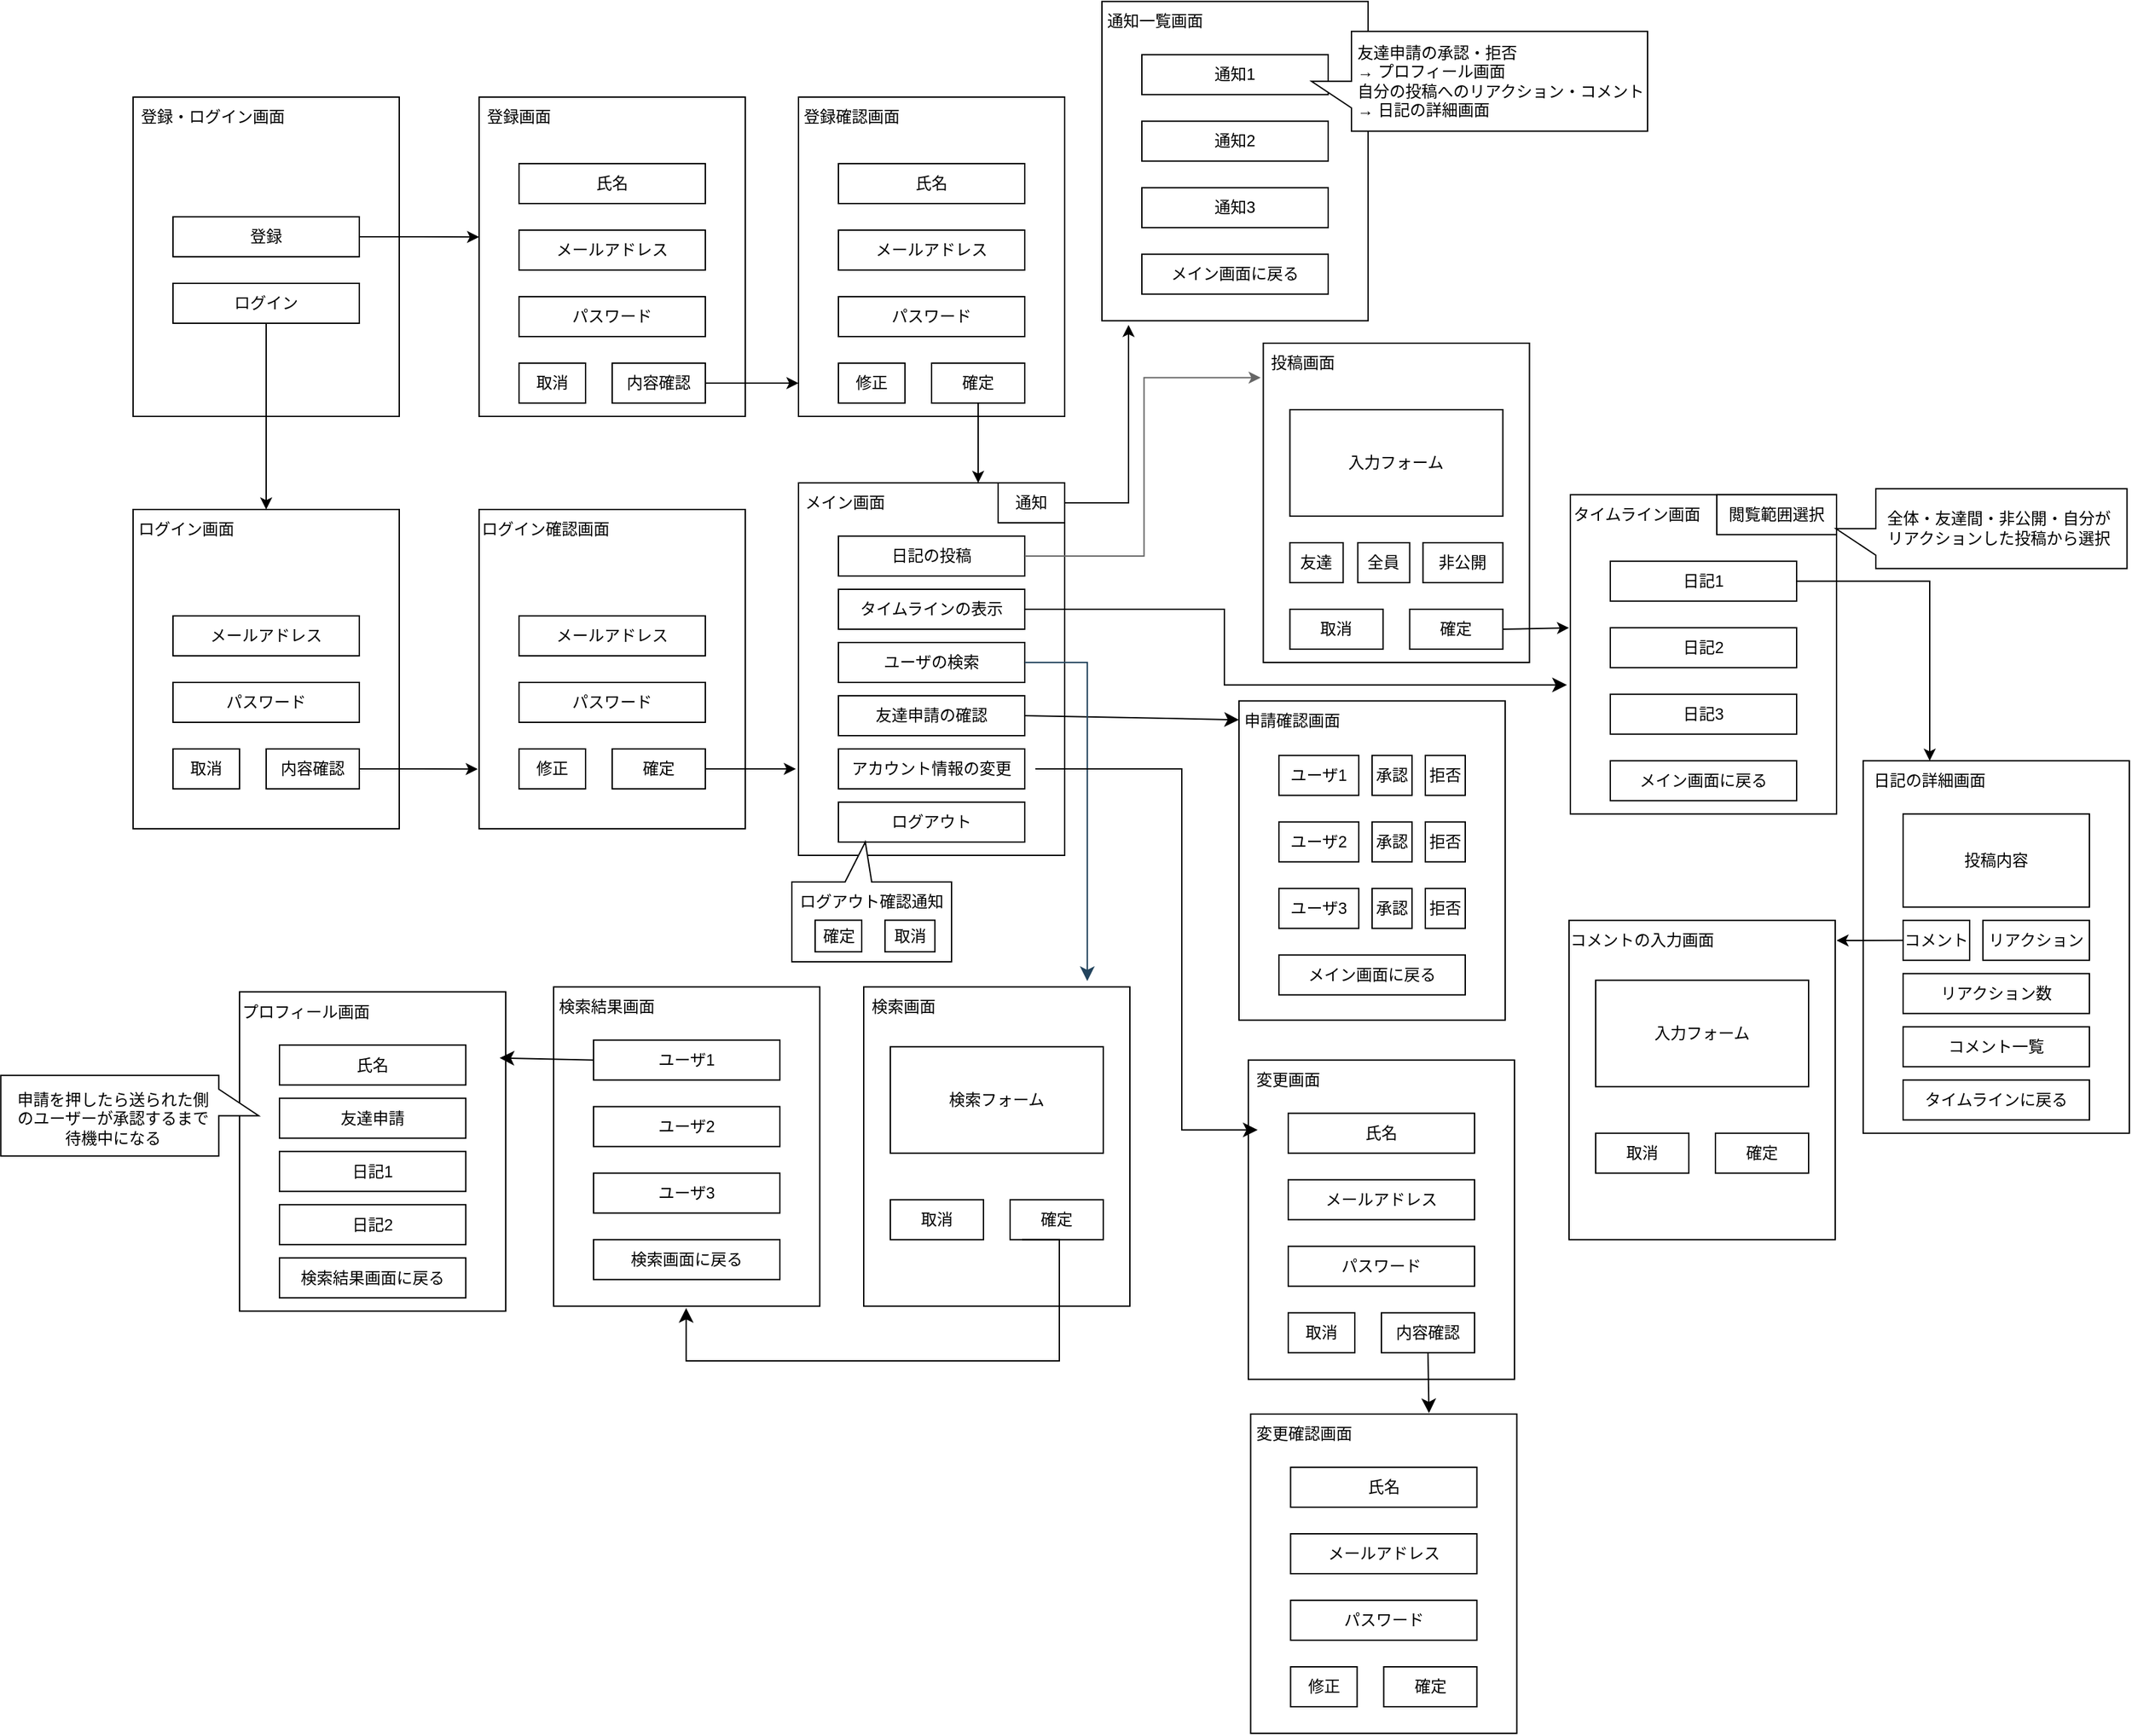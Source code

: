 <mxfile version="22.1.3" type="device">
  <diagram name="ページ1" id="-ckASL4VbAk0gU1DpJue">
    <mxGraphModel dx="3200" dy="2582" grid="1" gridSize="10" guides="1" tooltips="1" connect="1" arrows="1" fold="1" page="1" pageScale="1" pageWidth="827" pageHeight="1169" math="0" shadow="0">
      <root>
        <mxCell id="0" />
        <mxCell id="1" parent="0" />
        <mxCell id="oiNHHOAFBRdyJoh8RMuO-6" value="" style="group" parent="1" vertex="1" connectable="0">
          <mxGeometry x="50" y="60" width="200" height="240" as="geometry" />
        </mxCell>
        <mxCell id="oiNHHOAFBRdyJoh8RMuO-1" value="" style="group" parent="oiNHHOAFBRdyJoh8RMuO-6" vertex="1" connectable="0">
          <mxGeometry width="200" height="240" as="geometry" />
        </mxCell>
        <mxCell id="oiNHHOAFBRdyJoh8RMuO-2" value="" style="rounded=0;whiteSpace=wrap;html=1;" parent="oiNHHOAFBRdyJoh8RMuO-1" vertex="1">
          <mxGeometry width="200" height="240" as="geometry" />
        </mxCell>
        <mxCell id="oiNHHOAFBRdyJoh8RMuO-3" value="登録・ログイン画面" style="text;html=1;strokeColor=none;fillColor=none;align=center;verticalAlign=middle;whiteSpace=wrap;rounded=0;" parent="oiNHHOAFBRdyJoh8RMuO-1" vertex="1">
          <mxGeometry width="120" height="30" as="geometry" />
        </mxCell>
        <mxCell id="oiNHHOAFBRdyJoh8RMuO-4" value="登録" style="rounded=0;whiteSpace=wrap;html=1;" parent="oiNHHOAFBRdyJoh8RMuO-6" vertex="1">
          <mxGeometry x="30" y="90" width="140" height="30" as="geometry" />
        </mxCell>
        <mxCell id="oiNHHOAFBRdyJoh8RMuO-5" value="ログイン" style="rounded=0;whiteSpace=wrap;html=1;" parent="oiNHHOAFBRdyJoh8RMuO-6" vertex="1">
          <mxGeometry x="30" y="140" width="140" height="30" as="geometry" />
        </mxCell>
        <mxCell id="oiNHHOAFBRdyJoh8RMuO-7" value="" style="rounded=0;whiteSpace=wrap;html=1;" parent="1" vertex="1">
          <mxGeometry x="310" y="60" width="200" height="240" as="geometry" />
        </mxCell>
        <mxCell id="oiNHHOAFBRdyJoh8RMuO-8" value="登録画面" style="text;html=1;strokeColor=none;fillColor=none;align=center;verticalAlign=middle;whiteSpace=wrap;rounded=0;" parent="1" vertex="1">
          <mxGeometry x="310" y="60" width="60" height="30" as="geometry" />
        </mxCell>
        <mxCell id="oiNHHOAFBRdyJoh8RMuO-9" value="氏名" style="rounded=0;whiteSpace=wrap;html=1;" parent="1" vertex="1">
          <mxGeometry x="340" y="110" width="140" height="30" as="geometry" />
        </mxCell>
        <mxCell id="oiNHHOAFBRdyJoh8RMuO-10" value="パスワード" style="rounded=0;whiteSpace=wrap;html=1;" parent="1" vertex="1">
          <mxGeometry x="340" y="210" width="140" height="30" as="geometry" />
        </mxCell>
        <mxCell id="oiNHHOAFBRdyJoh8RMuO-11" value="メールアドレス" style="rounded=0;whiteSpace=wrap;html=1;" parent="1" vertex="1">
          <mxGeometry x="340" y="160" width="140" height="30" as="geometry" />
        </mxCell>
        <mxCell id="oiNHHOAFBRdyJoh8RMuO-12" value="取消" style="rounded=0;whiteSpace=wrap;html=1;" parent="1" vertex="1">
          <mxGeometry x="340" y="260" width="50" height="30" as="geometry" />
        </mxCell>
        <mxCell id="oiNHHOAFBRdyJoh8RMuO-13" value="内容確認" style="rounded=0;whiteSpace=wrap;html=1;" parent="1" vertex="1">
          <mxGeometry x="410" y="260" width="70" height="30" as="geometry" />
        </mxCell>
        <mxCell id="oiNHHOAFBRdyJoh8RMuO-14" style="edgeStyle=orthogonalEdgeStyle;rounded=0;orthogonalLoop=1;jettySize=auto;html=1;exitX=1;exitY=0.5;exitDx=0;exitDy=0;entryX=0;entryY=0.438;entryDx=0;entryDy=0;entryPerimeter=0;" parent="1" source="oiNHHOAFBRdyJoh8RMuO-4" target="oiNHHOAFBRdyJoh8RMuO-7" edge="1">
          <mxGeometry relative="1" as="geometry" />
        </mxCell>
        <mxCell id="oiNHHOAFBRdyJoh8RMuO-15" value="" style="rounded=0;whiteSpace=wrap;html=1;" parent="1" vertex="1">
          <mxGeometry x="550" y="60" width="200" height="240" as="geometry" />
        </mxCell>
        <mxCell id="oiNHHOAFBRdyJoh8RMuO-16" value="登録確認画面" style="text;html=1;strokeColor=none;fillColor=none;align=center;verticalAlign=middle;whiteSpace=wrap;rounded=0;" parent="1" vertex="1">
          <mxGeometry x="550" y="60" width="80" height="30" as="geometry" />
        </mxCell>
        <mxCell id="oiNHHOAFBRdyJoh8RMuO-17" value="氏名" style="rounded=0;whiteSpace=wrap;html=1;" parent="1" vertex="1">
          <mxGeometry x="580" y="110" width="140" height="30" as="geometry" />
        </mxCell>
        <mxCell id="oiNHHOAFBRdyJoh8RMuO-18" value="パスワード" style="rounded=0;whiteSpace=wrap;html=1;" parent="1" vertex="1">
          <mxGeometry x="580" y="210" width="140" height="30" as="geometry" />
        </mxCell>
        <mxCell id="oiNHHOAFBRdyJoh8RMuO-19" value="メールアドレス" style="rounded=0;whiteSpace=wrap;html=1;" parent="1" vertex="1">
          <mxGeometry x="580" y="160" width="140" height="30" as="geometry" />
        </mxCell>
        <mxCell id="oiNHHOAFBRdyJoh8RMuO-20" value="修正" style="rounded=0;whiteSpace=wrap;html=1;" parent="1" vertex="1">
          <mxGeometry x="580" y="260" width="50" height="30" as="geometry" />
        </mxCell>
        <mxCell id="oiNHHOAFBRdyJoh8RMuO-21" value="確定" style="rounded=0;whiteSpace=wrap;html=1;" parent="1" vertex="1">
          <mxGeometry x="650" y="260" width="70" height="30" as="geometry" />
        </mxCell>
        <mxCell id="oiNHHOAFBRdyJoh8RMuO-22" style="edgeStyle=orthogonalEdgeStyle;rounded=0;orthogonalLoop=1;jettySize=auto;html=1;exitX=1;exitY=0.5;exitDx=0;exitDy=0;entryX=0;entryY=0.896;entryDx=0;entryDy=0;entryPerimeter=0;" parent="1" source="oiNHHOAFBRdyJoh8RMuO-13" target="oiNHHOAFBRdyJoh8RMuO-15" edge="1">
          <mxGeometry relative="1" as="geometry" />
        </mxCell>
        <mxCell id="oiNHHOAFBRdyJoh8RMuO-23" value="" style="rounded=0;whiteSpace=wrap;html=1;" parent="1" vertex="1">
          <mxGeometry x="550" y="350" width="200" height="280" as="geometry" />
        </mxCell>
        <mxCell id="oiNHHOAFBRdyJoh8RMuO-24" value="メイン画面" style="text;html=1;strokeColor=none;fillColor=none;align=center;verticalAlign=middle;whiteSpace=wrap;rounded=0;" parent="1" vertex="1">
          <mxGeometry x="550" y="350" width="70" height="30" as="geometry" />
        </mxCell>
        <mxCell id="oiNHHOAFBRdyJoh8RMuO-25" value="日記の投稿" style="rounded=0;whiteSpace=wrap;html=1;" parent="1" vertex="1">
          <mxGeometry x="580" y="390" width="140" height="30" as="geometry" />
        </mxCell>
        <mxCell id="oiNHHOAFBRdyJoh8RMuO-26" value="タイムラインの表示" style="rounded=0;whiteSpace=wrap;html=1;" parent="1" vertex="1">
          <mxGeometry x="580" y="430" width="140" height="30" as="geometry" />
        </mxCell>
        <mxCell id="oiNHHOAFBRdyJoh8RMuO-27" value="ユーザの検索" style="rounded=0;whiteSpace=wrap;html=1;" parent="1" vertex="1">
          <mxGeometry x="580" y="470" width="140" height="30" as="geometry" />
        </mxCell>
        <mxCell id="ZWRU-ZewByBli7BYbqWN-2" style="edgeStyle=none;curved=1;rounded=0;orthogonalLoop=1;jettySize=auto;html=1;exitX=1;exitY=0.5;exitDx=0;exitDy=0;fontSize=12;startSize=8;endSize=8;" parent="1" source="oiNHHOAFBRdyJoh8RMuO-28" target="8bXkOhzzq4gTNwb8r-46-20" edge="1">
          <mxGeometry relative="1" as="geometry" />
        </mxCell>
        <mxCell id="oiNHHOAFBRdyJoh8RMuO-28" value="友達申請の確認" style="rounded=0;whiteSpace=wrap;html=1;" parent="1" vertex="1">
          <mxGeometry x="580" y="510" width="140" height="30" as="geometry" />
        </mxCell>
        <mxCell id="oiNHHOAFBRdyJoh8RMuO-29" value="アカウント情報の変更" style="rounded=0;whiteSpace=wrap;html=1;" parent="1" vertex="1">
          <mxGeometry x="580" y="550" width="140" height="30" as="geometry" />
        </mxCell>
        <mxCell id="oiNHHOAFBRdyJoh8RMuO-30" value="ログアウト" style="rounded=0;whiteSpace=wrap;html=1;" parent="1" vertex="1">
          <mxGeometry x="580" y="590" width="140" height="30" as="geometry" />
        </mxCell>
        <mxCell id="oiNHHOAFBRdyJoh8RMuO-31" value="" style="shape=callout;whiteSpace=wrap;html=1;perimeter=calloutPerimeter;rotation=-180;position2=0.54;" parent="1" vertex="1">
          <mxGeometry x="545" y="620" width="120" height="90" as="geometry" />
        </mxCell>
        <mxCell id="oiNHHOAFBRdyJoh8RMuO-32" value="ログアウト確認通知" style="text;html=1;strokeColor=none;fillColor=none;align=center;verticalAlign=middle;whiteSpace=wrap;rounded=0;" parent="1" vertex="1">
          <mxGeometry x="545" y="655" width="120" height="20" as="geometry" />
        </mxCell>
        <mxCell id="oiNHHOAFBRdyJoh8RMuO-33" value="取消" style="rounded=0;whiteSpace=wrap;html=1;" parent="1" vertex="1">
          <mxGeometry x="615" y="678.75" width="37.5" height="23.75" as="geometry" />
        </mxCell>
        <mxCell id="oiNHHOAFBRdyJoh8RMuO-34" value="確定" style="rounded=0;whiteSpace=wrap;html=1;" parent="1" vertex="1">
          <mxGeometry x="562.5" y="678.75" width="35" height="23.75" as="geometry" />
        </mxCell>
        <mxCell id="oiNHHOAFBRdyJoh8RMuO-35" value="通知" style="rounded=0;whiteSpace=wrap;html=1;" parent="1" vertex="1">
          <mxGeometry x="700" y="350" width="50" height="30" as="geometry" />
        </mxCell>
        <mxCell id="oiNHHOAFBRdyJoh8RMuO-36" style="edgeStyle=orthogonalEdgeStyle;rounded=0;orthogonalLoop=1;jettySize=auto;html=1;exitX=0.5;exitY=1;exitDx=0;exitDy=0;entryX=0.675;entryY=0;entryDx=0;entryDy=0;entryPerimeter=0;" parent="1" source="oiNHHOAFBRdyJoh8RMuO-21" target="oiNHHOAFBRdyJoh8RMuO-23" edge="1">
          <mxGeometry relative="1" as="geometry" />
        </mxCell>
        <mxCell id="oiNHHOAFBRdyJoh8RMuO-37" value="" style="rounded=0;whiteSpace=wrap;html=1;" parent="1" vertex="1">
          <mxGeometry x="50" y="370" width="200" height="240" as="geometry" />
        </mxCell>
        <mxCell id="oiNHHOAFBRdyJoh8RMuO-38" value="ログイン画面" style="text;html=1;strokeColor=none;fillColor=none;align=center;verticalAlign=middle;whiteSpace=wrap;rounded=0;" parent="1" vertex="1">
          <mxGeometry x="50" y="370" width="80" height="30" as="geometry" />
        </mxCell>
        <mxCell id="oiNHHOAFBRdyJoh8RMuO-39" value="メールアドレス" style="rounded=0;whiteSpace=wrap;html=1;" parent="1" vertex="1">
          <mxGeometry x="80" y="450" width="140" height="30" as="geometry" />
        </mxCell>
        <mxCell id="oiNHHOAFBRdyJoh8RMuO-40" value="パスワード" style="rounded=0;whiteSpace=wrap;html=1;" parent="1" vertex="1">
          <mxGeometry x="80" y="500" width="140" height="30" as="geometry" />
        </mxCell>
        <mxCell id="oiNHHOAFBRdyJoh8RMuO-41" value="取消" style="rounded=0;whiteSpace=wrap;html=1;" parent="1" vertex="1">
          <mxGeometry x="80" y="550" width="50" height="30" as="geometry" />
        </mxCell>
        <mxCell id="oiNHHOAFBRdyJoh8RMuO-42" value="内容確認" style="rounded=0;whiteSpace=wrap;html=1;" parent="1" vertex="1">
          <mxGeometry x="150" y="550" width="70" height="30" as="geometry" />
        </mxCell>
        <mxCell id="oiNHHOAFBRdyJoh8RMuO-43" style="edgeStyle=orthogonalEdgeStyle;rounded=0;orthogonalLoop=1;jettySize=auto;html=1;exitX=0.5;exitY=1;exitDx=0;exitDy=0;entryX=0.5;entryY=0;entryDx=0;entryDy=0;" parent="1" source="oiNHHOAFBRdyJoh8RMuO-5" target="oiNHHOAFBRdyJoh8RMuO-37" edge="1">
          <mxGeometry relative="1" as="geometry" />
        </mxCell>
        <mxCell id="oiNHHOAFBRdyJoh8RMuO-44" value="" style="rounded=0;whiteSpace=wrap;html=1;" parent="1" vertex="1">
          <mxGeometry x="310" y="370" width="200" height="240" as="geometry" />
        </mxCell>
        <mxCell id="oiNHHOAFBRdyJoh8RMuO-45" value="ログイン確認画面" style="text;html=1;strokeColor=none;fillColor=none;align=center;verticalAlign=middle;whiteSpace=wrap;rounded=0;" parent="1" vertex="1">
          <mxGeometry x="310" y="370" width="100" height="30" as="geometry" />
        </mxCell>
        <mxCell id="oiNHHOAFBRdyJoh8RMuO-46" value="メールアドレス" style="rounded=0;whiteSpace=wrap;html=1;" parent="1" vertex="1">
          <mxGeometry x="340" y="450" width="140" height="30" as="geometry" />
        </mxCell>
        <mxCell id="oiNHHOAFBRdyJoh8RMuO-47" value="パスワード" style="rounded=0;whiteSpace=wrap;html=1;" parent="1" vertex="1">
          <mxGeometry x="340" y="500" width="140" height="30" as="geometry" />
        </mxCell>
        <mxCell id="oiNHHOAFBRdyJoh8RMuO-48" value="修正" style="rounded=0;whiteSpace=wrap;html=1;" parent="1" vertex="1">
          <mxGeometry x="340" y="550" width="50" height="30" as="geometry" />
        </mxCell>
        <mxCell id="oiNHHOAFBRdyJoh8RMuO-49" value="確定" style="rounded=0;whiteSpace=wrap;html=1;" parent="1" vertex="1">
          <mxGeometry x="410" y="550" width="70" height="30" as="geometry" />
        </mxCell>
        <mxCell id="oiNHHOAFBRdyJoh8RMuO-50" style="edgeStyle=orthogonalEdgeStyle;rounded=0;orthogonalLoop=1;jettySize=auto;html=1;exitX=1;exitY=0.5;exitDx=0;exitDy=0;entryX=-0.005;entryY=0.813;entryDx=0;entryDy=0;entryPerimeter=0;" parent="1" source="oiNHHOAFBRdyJoh8RMuO-42" target="oiNHHOAFBRdyJoh8RMuO-44" edge="1">
          <mxGeometry relative="1" as="geometry" />
        </mxCell>
        <mxCell id="oiNHHOAFBRdyJoh8RMuO-55" style="edgeStyle=orthogonalEdgeStyle;rounded=0;orthogonalLoop=1;jettySize=auto;html=1;exitX=1;exitY=0.5;exitDx=0;exitDy=0;" parent="1" source="oiNHHOAFBRdyJoh8RMuO-49" edge="1">
          <mxGeometry relative="1" as="geometry">
            <mxPoint x="548" y="565" as="targetPoint" />
          </mxGeometry>
        </mxCell>
        <mxCell id="oiNHHOAFBRdyJoh8RMuO-57" value="&#xa;&lt;span style=&quot;color: rgb(0, 0, 0); font-family: Helvetica; font-size: 12px; font-style: normal; font-variant-ligatures: normal; font-variant-caps: normal; font-weight: 400; letter-spacing: normal; orphans: 2; text-align: center; text-indent: 0px; text-transform: none; widows: 2; word-spacing: 0px; -webkit-text-stroke-width: 0px; background-color: rgb(251, 251, 251); text-decoration-thickness: initial; text-decoration-style: initial; text-decoration-color: initial; float: none; display: inline !important;&quot;&gt;取消&lt;/span&gt;&#xa;&#xa;" style="rounded=0;whiteSpace=wrap;html=1;" parent="1" vertex="1">
          <mxGeometry x="899.25" y="245" width="200" height="240" as="geometry" />
        </mxCell>
        <mxCell id="oiNHHOAFBRdyJoh8RMuO-58" value="投稿画面" style="text;html=1;strokeColor=none;fillColor=none;align=center;verticalAlign=middle;whiteSpace=wrap;rounded=0;" parent="1" vertex="1">
          <mxGeometry x="899.25" y="245" width="60" height="30" as="geometry" />
        </mxCell>
        <mxCell id="oiNHHOAFBRdyJoh8RMuO-59" value="入力フォーム" style="rounded=0;whiteSpace=wrap;html=1;" parent="1" vertex="1">
          <mxGeometry x="919.25" y="295" width="160" height="80" as="geometry" />
        </mxCell>
        <mxCell id="oiNHHOAFBRdyJoh8RMuO-60" value="友達" style="rounded=0;whiteSpace=wrap;html=1;" parent="1" vertex="1">
          <mxGeometry x="919.25" y="395" width="40" height="30" as="geometry" />
        </mxCell>
        <mxCell id="oiNHHOAFBRdyJoh8RMuO-61" value="全員" style="rounded=0;whiteSpace=wrap;html=1;" parent="1" vertex="1">
          <mxGeometry x="970.25" y="395" width="39" height="30" as="geometry" />
        </mxCell>
        <mxCell id="oiNHHOAFBRdyJoh8RMuO-62" value="非公開" style="rounded=0;whiteSpace=wrap;html=1;" parent="1" vertex="1">
          <mxGeometry x="1019.25" y="395" width="60" height="30" as="geometry" />
        </mxCell>
        <mxCell id="oiNHHOAFBRdyJoh8RMuO-63" value="取消" style="rounded=0;whiteSpace=wrap;html=1;" parent="1" vertex="1">
          <mxGeometry x="919.25" y="445" width="70" height="30" as="geometry" />
        </mxCell>
        <mxCell id="oiNHHOAFBRdyJoh8RMuO-64" value="確定" style="rounded=0;whiteSpace=wrap;html=1;" parent="1" vertex="1">
          <mxGeometry x="1009.25" y="445" width="70" height="30" as="geometry" />
        </mxCell>
        <mxCell id="oiNHHOAFBRdyJoh8RMuO-65" value="" style="rounded=0;whiteSpace=wrap;html=1;" parent="1" vertex="1">
          <mxGeometry x="778" y="-11.87" width="200" height="240" as="geometry" />
        </mxCell>
        <mxCell id="oiNHHOAFBRdyJoh8RMuO-66" value="通知一覧画面" style="text;html=1;strokeColor=none;fillColor=none;align=center;verticalAlign=middle;whiteSpace=wrap;rounded=0;" parent="1" vertex="1">
          <mxGeometry x="778" y="-11.87" width="80" height="30" as="geometry" />
        </mxCell>
        <mxCell id="oiNHHOAFBRdyJoh8RMuO-67" value="通知1" style="rounded=0;whiteSpace=wrap;html=1;" parent="1" vertex="1">
          <mxGeometry x="808" y="28.13" width="140" height="30" as="geometry" />
        </mxCell>
        <mxCell id="oiNHHOAFBRdyJoh8RMuO-68" value="通知2" style="rounded=0;whiteSpace=wrap;html=1;" parent="1" vertex="1">
          <mxGeometry x="808" y="78.13" width="140" height="30" as="geometry" />
        </mxCell>
        <mxCell id="oiNHHOAFBRdyJoh8RMuO-69" value="通知3" style="rounded=0;whiteSpace=wrap;html=1;" parent="1" vertex="1">
          <mxGeometry x="808" y="128.13" width="140" height="30" as="geometry" />
        </mxCell>
        <mxCell id="oiNHHOAFBRdyJoh8RMuO-70" value="メイン画面に戻る" style="rounded=0;whiteSpace=wrap;html=1;" parent="1" vertex="1">
          <mxGeometry x="808" y="178.13" width="140" height="30" as="geometry" />
        </mxCell>
        <mxCell id="oiNHHOAFBRdyJoh8RMuO-71" value="" style="shape=callout;whiteSpace=wrap;html=1;perimeter=calloutPerimeter;rotation=90;" parent="1" vertex="1">
          <mxGeometry x="1024.25" y="-78.12" width="75" height="252.5" as="geometry" />
        </mxCell>
        <mxCell id="oiNHHOAFBRdyJoh8RMuO-72" value="友達申請の承認・拒否&lt;br&gt;→ プロフィール画面&lt;br&gt;自分の投稿へのリアクション・コメント&lt;br&gt;&lt;div style=&quot;&quot;&gt;&lt;span style=&quot;background-color: initial;&quot;&gt;→ 日記の詳細画面&lt;/span&gt;&lt;/div&gt;" style="text;html=1;strokeColor=none;fillColor=none;align=left;verticalAlign=middle;whiteSpace=wrap;rounded=0;" parent="1" vertex="1">
          <mxGeometry x="968" y="8.13" width="220" height="80" as="geometry" />
        </mxCell>
        <mxCell id="oiNHHOAFBRdyJoh8RMuO-73" style="edgeStyle=orthogonalEdgeStyle;rounded=0;orthogonalLoop=1;jettySize=auto;html=1;exitX=1;exitY=0.5;exitDx=0;exitDy=0;entryX=0.1;entryY=1.013;entryDx=0;entryDy=0;entryPerimeter=0;" parent="1" source="oiNHHOAFBRdyJoh8RMuO-35" target="oiNHHOAFBRdyJoh8RMuO-65" edge="1">
          <mxGeometry relative="1" as="geometry" />
        </mxCell>
        <mxCell id="oiNHHOAFBRdyJoh8RMuO-77" style="edgeStyle=orthogonalEdgeStyle;rounded=0;orthogonalLoop=1;jettySize=auto;html=1;exitX=1;exitY=0.5;exitDx=0;exitDy=0;entryX=-0.01;entryY=0.108;entryDx=0;entryDy=0;entryPerimeter=0;fillColor=#f5f5f5;strokeColor=#666666;" parent="1" source="oiNHHOAFBRdyJoh8RMuO-25" target="oiNHHOAFBRdyJoh8RMuO-57" edge="1">
          <mxGeometry relative="1" as="geometry" />
        </mxCell>
        <mxCell id="oiNHHOAFBRdyJoh8RMuO-78" value="" style="rounded=0;whiteSpace=wrap;html=1;" parent="1" vertex="1">
          <mxGeometry x="1130" y="358.87" width="200" height="240" as="geometry" />
        </mxCell>
        <mxCell id="oiNHHOAFBRdyJoh8RMuO-79" value="タイムライン画面" style="text;html=1;strokeColor=none;fillColor=none;align=center;verticalAlign=middle;whiteSpace=wrap;rounded=0;" parent="1" vertex="1">
          <mxGeometry x="1130" y="358.87" width="100" height="30" as="geometry" />
        </mxCell>
        <mxCell id="oiNHHOAFBRdyJoh8RMuO-100" style="edgeStyle=orthogonalEdgeStyle;rounded=0;orthogonalLoop=1;jettySize=auto;html=1;exitX=1;exitY=0.5;exitDx=0;exitDy=0;entryX=0.5;entryY=0;entryDx=0;entryDy=0;" parent="1" source="oiNHHOAFBRdyJoh8RMuO-80" target="oiNHHOAFBRdyJoh8RMuO-93" edge="1">
          <mxGeometry relative="1" as="geometry" />
        </mxCell>
        <mxCell id="oiNHHOAFBRdyJoh8RMuO-80" value="日記1" style="rounded=0;whiteSpace=wrap;html=1;" parent="1" vertex="1">
          <mxGeometry x="1160" y="408.87" width="140" height="30" as="geometry" />
        </mxCell>
        <mxCell id="oiNHHOAFBRdyJoh8RMuO-81" value="日記2" style="rounded=0;whiteSpace=wrap;html=1;" parent="1" vertex="1">
          <mxGeometry x="1160" y="458.87" width="140" height="30" as="geometry" />
        </mxCell>
        <mxCell id="oiNHHOAFBRdyJoh8RMuO-82" value="日記3" style="rounded=0;whiteSpace=wrap;html=1;" parent="1" vertex="1">
          <mxGeometry x="1160" y="508.87" width="140" height="30" as="geometry" />
        </mxCell>
        <mxCell id="oiNHHOAFBRdyJoh8RMuO-83" value="メイン画面に戻る" style="rounded=0;whiteSpace=wrap;html=1;" parent="1" vertex="1">
          <mxGeometry x="1160" y="558.87" width="140" height="30" as="geometry" />
        </mxCell>
        <mxCell id="oiNHHOAFBRdyJoh8RMuO-84" value="閲覧範囲選択" style="rounded=0;whiteSpace=wrap;html=1;" parent="1" vertex="1">
          <mxGeometry x="1240" y="358.87" width="90" height="30" as="geometry" />
        </mxCell>
        <mxCell id="oiNHHOAFBRdyJoh8RMuO-85" value="" style="shape=callout;whiteSpace=wrap;html=1;perimeter=calloutPerimeter;rotation=90;" parent="1" vertex="1">
          <mxGeometry x="1408.88" y="275" width="60" height="218.75" as="geometry" />
        </mxCell>
        <mxCell id="oiNHHOAFBRdyJoh8RMuO-86" value="全体・友達間・非公開・自分がリアクションした投稿から選択" style="text;html=1;strokeColor=none;fillColor=none;align=center;verticalAlign=middle;whiteSpace=wrap;rounded=0;" parent="1" vertex="1">
          <mxGeometry x="1367" y="369.37" width="170" height="30" as="geometry" />
        </mxCell>
        <mxCell id="oiNHHOAFBRdyJoh8RMuO-90" style="rounded=0;orthogonalLoop=1;jettySize=auto;html=1;exitX=1;exitY=0.5;exitDx=0;exitDy=0;entryX=-0.005;entryY=0.417;entryDx=0;entryDy=0;entryPerimeter=0;" parent="1" source="oiNHHOAFBRdyJoh8RMuO-64" target="oiNHHOAFBRdyJoh8RMuO-78" edge="1">
          <mxGeometry relative="1" as="geometry" />
        </mxCell>
        <mxCell id="oiNHHOAFBRdyJoh8RMuO-92" value="" style="rounded=0;whiteSpace=wrap;html=1;" parent="1" vertex="1">
          <mxGeometry x="1350" y="558.87" width="200" height="280" as="geometry" />
        </mxCell>
        <mxCell id="oiNHHOAFBRdyJoh8RMuO-93" value="日記の詳細画面" style="text;html=1;strokeColor=none;fillColor=none;align=center;verticalAlign=middle;whiteSpace=wrap;rounded=0;" parent="1" vertex="1">
          <mxGeometry x="1350" y="558.87" width="100" height="30" as="geometry" />
        </mxCell>
        <mxCell id="oiNHHOAFBRdyJoh8RMuO-94" value="投稿内容" style="rounded=0;whiteSpace=wrap;html=1;" parent="1" vertex="1">
          <mxGeometry x="1380" y="598.87" width="140" height="70" as="geometry" />
        </mxCell>
        <mxCell id="oiNHHOAFBRdyJoh8RMuO-95" value="コメント一覧" style="rounded=0;whiteSpace=wrap;html=1;" parent="1" vertex="1">
          <mxGeometry x="1380" y="758.87" width="140" height="30" as="geometry" />
        </mxCell>
        <mxCell id="oiNHHOAFBRdyJoh8RMuO-96" value="リアクション" style="rounded=0;whiteSpace=wrap;html=1;" parent="1" vertex="1">
          <mxGeometry x="1440" y="678.87" width="80" height="30" as="geometry" />
        </mxCell>
        <mxCell id="oiNHHOAFBRdyJoh8RMuO-97" value="コメント" style="rounded=0;whiteSpace=wrap;html=1;" parent="1" vertex="1">
          <mxGeometry x="1380" y="678.87" width="50" height="30" as="geometry" />
        </mxCell>
        <mxCell id="oiNHHOAFBRdyJoh8RMuO-98" value="タイムラインに戻る" style="rounded=0;whiteSpace=wrap;html=1;" parent="1" vertex="1">
          <mxGeometry x="1380" y="798.87" width="140" height="30" as="geometry" />
        </mxCell>
        <mxCell id="oiNHHOAFBRdyJoh8RMuO-99" value="リアクション数" style="rounded=0;whiteSpace=wrap;html=1;" parent="1" vertex="1">
          <mxGeometry x="1380" y="718.87" width="140" height="30" as="geometry" />
        </mxCell>
        <mxCell id="oiNHHOAFBRdyJoh8RMuO-101" value="" style="rounded=0;whiteSpace=wrap;html=1;" parent="1" vertex="1">
          <mxGeometry x="1129" y="678.87" width="200" height="240" as="geometry" />
        </mxCell>
        <mxCell id="oiNHHOAFBRdyJoh8RMuO-102" value="コメントの入力画面" style="text;html=1;strokeColor=none;fillColor=none;align=center;verticalAlign=middle;whiteSpace=wrap;rounded=0;" parent="1" vertex="1">
          <mxGeometry x="1129" y="678.87" width="110" height="30" as="geometry" />
        </mxCell>
        <mxCell id="oiNHHOAFBRdyJoh8RMuO-103" value="入力フォーム" style="rounded=0;whiteSpace=wrap;html=1;" parent="1" vertex="1">
          <mxGeometry x="1149" y="723.87" width="160" height="80" as="geometry" />
        </mxCell>
        <mxCell id="oiNHHOAFBRdyJoh8RMuO-104" value="取消" style="rounded=0;whiteSpace=wrap;html=1;" parent="1" vertex="1">
          <mxGeometry x="1149" y="838.87" width="70" height="30" as="geometry" />
        </mxCell>
        <mxCell id="oiNHHOAFBRdyJoh8RMuO-105" value="確定" style="rounded=0;whiteSpace=wrap;html=1;" parent="1" vertex="1">
          <mxGeometry x="1239" y="838.87" width="70" height="30" as="geometry" />
        </mxCell>
        <mxCell id="oiNHHOAFBRdyJoh8RMuO-106" style="rounded=0;orthogonalLoop=1;jettySize=auto;html=1;exitX=0;exitY=0.5;exitDx=0;exitDy=0;entryX=1.005;entryY=0.063;entryDx=0;entryDy=0;entryPerimeter=0;" parent="1" source="oiNHHOAFBRdyJoh8RMuO-97" target="oiNHHOAFBRdyJoh8RMuO-101" edge="1">
          <mxGeometry relative="1" as="geometry" />
        </mxCell>
        <mxCell id="oiNHHOAFBRdyJoh8RMuO-107" value="" style="rounded=0;whiteSpace=wrap;html=1;" parent="1" vertex="1">
          <mxGeometry x="599" y="728.87" width="200" height="240" as="geometry" />
        </mxCell>
        <mxCell id="oiNHHOAFBRdyJoh8RMuO-108" value="検索画面" style="text;html=1;strokeColor=none;fillColor=none;align=center;verticalAlign=middle;whiteSpace=wrap;rounded=0;" parent="1" vertex="1">
          <mxGeometry x="599" y="728.87" width="60" height="30" as="geometry" />
        </mxCell>
        <mxCell id="oiNHHOAFBRdyJoh8RMuO-109" value="検索フォーム" style="rounded=0;whiteSpace=wrap;html=1;" parent="1" vertex="1">
          <mxGeometry x="619" y="773.87" width="160" height="80" as="geometry" />
        </mxCell>
        <mxCell id="oiNHHOAFBRdyJoh8RMuO-110" value="取消" style="rounded=0;whiteSpace=wrap;html=1;" parent="1" vertex="1">
          <mxGeometry x="619" y="888.87" width="70" height="30" as="geometry" />
        </mxCell>
        <mxCell id="oiNHHOAFBRdyJoh8RMuO-111" value="確定" style="rounded=0;whiteSpace=wrap;html=1;" parent="1" vertex="1">
          <mxGeometry x="709" y="888.87" width="70" height="30" as="geometry" />
        </mxCell>
        <mxCell id="8bXkOhzzq4gTNwb8r-46-1" style="edgeStyle=orthogonalEdgeStyle;rounded=0;orthogonalLoop=1;jettySize=auto;html=1;exitX=1;exitY=0.5;exitDx=0;exitDy=0;entryX=0.84;entryY=-0.018;entryDx=0;entryDy=0;fontSize=12;startSize=8;endSize=8;entryPerimeter=0;fillColor=#bac8d3;strokeColor=#23445d;" parent="1" source="oiNHHOAFBRdyJoh8RMuO-27" target="oiNHHOAFBRdyJoh8RMuO-107" edge="1">
          <mxGeometry relative="1" as="geometry" />
        </mxCell>
        <mxCell id="8bXkOhzzq4gTNwb8r-46-2" value="" style="rounded=0;whiteSpace=wrap;html=1;" parent="1" vertex="1">
          <mxGeometry x="366" y="728.87" width="200" height="240" as="geometry" />
        </mxCell>
        <mxCell id="8bXkOhzzq4gTNwb8r-46-3" value="検索結果画面" style="text;html=1;strokeColor=none;fillColor=none;align=center;verticalAlign=middle;whiteSpace=wrap;rounded=0;" parent="1" vertex="1">
          <mxGeometry x="366" y="728.87" width="80" height="30" as="geometry" />
        </mxCell>
        <mxCell id="8bXkOhzzq4gTNwb8r-46-4" value="ユーザ1" style="rounded=0;whiteSpace=wrap;html=1;" parent="1" vertex="1">
          <mxGeometry x="396" y="768.87" width="140" height="30" as="geometry" />
        </mxCell>
        <mxCell id="8bXkOhzzq4gTNwb8r-46-5" value="ユーザ2" style="rounded=0;whiteSpace=wrap;html=1;" parent="1" vertex="1">
          <mxGeometry x="396" y="818.87" width="140" height="30" as="geometry" />
        </mxCell>
        <mxCell id="8bXkOhzzq4gTNwb8r-46-6" value="ユーザ3" style="rounded=0;whiteSpace=wrap;html=1;" parent="1" vertex="1">
          <mxGeometry x="396" y="868.87" width="140" height="30" as="geometry" />
        </mxCell>
        <mxCell id="8bXkOhzzq4gTNwb8r-46-7" value="検索画面に戻る" style="rounded=0;whiteSpace=wrap;html=1;" parent="1" vertex="1">
          <mxGeometry x="396" y="918.87" width="140" height="30" as="geometry" />
        </mxCell>
        <mxCell id="8bXkOhzzq4gTNwb8r-46-8" style="edgeStyle=orthogonalEdgeStyle;rounded=0;orthogonalLoop=1;jettySize=auto;html=1;exitX=0.5;exitY=1;exitDx=0;exitDy=0;entryX=0.808;entryY=1.006;entryDx=0;entryDy=0;entryPerimeter=0;fontSize=12;startSize=8;endSize=8;" parent="1" edge="1">
          <mxGeometry relative="1" as="geometry">
            <mxPoint x="718" y="918.87" as="sourcePoint" />
            <mxPoint x="465.6" y="970.31" as="targetPoint" />
            <Array as="points">
              <mxPoint x="746" y="1010" />
              <mxPoint x="466" y="1010" />
            </Array>
          </mxGeometry>
        </mxCell>
        <mxCell id="8bXkOhzzq4gTNwb8r-46-9" value="" style="rounded=0;whiteSpace=wrap;html=1;" parent="1" vertex="1">
          <mxGeometry x="130" y="732.62" width="200" height="240" as="geometry" />
        </mxCell>
        <mxCell id="8bXkOhzzq4gTNwb8r-46-10" value="プロフィール画面" style="text;html=1;strokeColor=none;fillColor=none;align=center;verticalAlign=middle;whiteSpace=wrap;rounded=0;" parent="1" vertex="1">
          <mxGeometry x="130" y="732.62" width="100" height="30" as="geometry" />
        </mxCell>
        <mxCell id="8bXkOhzzq4gTNwb8r-46-11" value="氏名" style="rounded=0;whiteSpace=wrap;html=1;" parent="1" vertex="1">
          <mxGeometry x="160" y="772.62" width="140" height="30" as="geometry" />
        </mxCell>
        <mxCell id="8bXkOhzzq4gTNwb8r-46-12" value="友達申請" style="rounded=0;whiteSpace=wrap;html=1;" parent="1" vertex="1">
          <mxGeometry x="160" y="812.62" width="140" height="30" as="geometry" />
        </mxCell>
        <mxCell id="8bXkOhzzq4gTNwb8r-46-13" value="日記1" style="rounded=0;whiteSpace=wrap;html=1;" parent="1" vertex="1">
          <mxGeometry x="160" y="852.62" width="140" height="30" as="geometry" />
        </mxCell>
        <mxCell id="8bXkOhzzq4gTNwb8r-46-14" value="日記2" style="rounded=0;whiteSpace=wrap;html=1;" parent="1" vertex="1">
          <mxGeometry x="160" y="892.62" width="140" height="30" as="geometry" />
        </mxCell>
        <mxCell id="8bXkOhzzq4gTNwb8r-46-15" value="検索結果画面に戻る" style="rounded=0;whiteSpace=wrap;html=1;" parent="1" vertex="1">
          <mxGeometry x="160" y="932.62" width="140" height="30" as="geometry" />
        </mxCell>
        <mxCell id="8bXkOhzzq4gTNwb8r-46-16" value="" style="shape=callout;whiteSpace=wrap;html=1;perimeter=calloutPerimeter;rotation=-90;" parent="1" vertex="1">
          <mxGeometry x="17.19" y="728.87" width="60.63" height="193.75" as="geometry" />
        </mxCell>
        <mxCell id="8bXkOhzzq4gTNwb8r-46-17" value="申請を押したら送られた側のユーザーが承認するまで待機中になる" style="text;html=1;strokeColor=none;fillColor=none;align=center;verticalAlign=middle;whiteSpace=wrap;rounded=0;" parent="1" vertex="1">
          <mxGeometry x="-40" y="807.62" width="150" height="40" as="geometry" />
        </mxCell>
        <mxCell id="8bXkOhzzq4gTNwb8r-46-18" style="rounded=0;orthogonalLoop=1;jettySize=auto;html=1;exitX=0;exitY=0.5;exitDx=0;exitDy=0;entryX=0.977;entryY=0.207;entryDx=0;entryDy=0;entryPerimeter=0;fontSize=12;startSize=8;endSize=8;" parent="1" source="8bXkOhzzq4gTNwb8r-46-4" target="8bXkOhzzq4gTNwb8r-46-9" edge="1">
          <mxGeometry relative="1" as="geometry" />
        </mxCell>
        <mxCell id="8bXkOhzzq4gTNwb8r-46-19" value="" style="rounded=0;whiteSpace=wrap;html=1;" parent="1" vertex="1">
          <mxGeometry x="881" y="513.87" width="200" height="240" as="geometry" />
        </mxCell>
        <mxCell id="8bXkOhzzq4gTNwb8r-46-20" value="申請確認画面" style="text;html=1;strokeColor=none;fillColor=none;align=center;verticalAlign=middle;whiteSpace=wrap;rounded=0;" parent="1" vertex="1">
          <mxGeometry x="881" y="513.87" width="80" height="30" as="geometry" />
        </mxCell>
        <mxCell id="8bXkOhzzq4gTNwb8r-46-21" value="ユーザ1" style="rounded=0;whiteSpace=wrap;html=1;" parent="1" vertex="1">
          <mxGeometry x="911" y="554.87" width="60" height="30" as="geometry" />
        </mxCell>
        <mxCell id="8bXkOhzzq4gTNwb8r-46-22" value="ユーザ2" style="rounded=0;whiteSpace=wrap;html=1;" parent="1" vertex="1">
          <mxGeometry x="911" y="604.87" width="60" height="30" as="geometry" />
        </mxCell>
        <mxCell id="8bXkOhzzq4gTNwb8r-46-23" value="ユーザ3" style="rounded=0;whiteSpace=wrap;html=1;" parent="1" vertex="1">
          <mxGeometry x="911" y="654.87" width="60" height="30" as="geometry" />
        </mxCell>
        <mxCell id="8bXkOhzzq4gTNwb8r-46-24" value="メイン画面に戻る" style="rounded=0;whiteSpace=wrap;html=1;" parent="1" vertex="1">
          <mxGeometry x="911" y="704.87" width="140" height="30" as="geometry" />
        </mxCell>
        <mxCell id="8bXkOhzzq4gTNwb8r-46-25" value="承認" style="rounded=0;whiteSpace=wrap;html=1;" parent="1" vertex="1">
          <mxGeometry x="981" y="554.87" width="30" height="30" as="geometry" />
        </mxCell>
        <mxCell id="8bXkOhzzq4gTNwb8r-46-26" value="拒否" style="rounded=0;whiteSpace=wrap;html=1;" parent="1" vertex="1">
          <mxGeometry x="1021" y="554.87" width="30" height="30" as="geometry" />
        </mxCell>
        <mxCell id="8bXkOhzzq4gTNwb8r-46-27" value="承認" style="rounded=0;whiteSpace=wrap;html=1;" parent="1" vertex="1">
          <mxGeometry x="981" y="604.87" width="30" height="30" as="geometry" />
        </mxCell>
        <mxCell id="8bXkOhzzq4gTNwb8r-46-28" value="拒否" style="rounded=0;whiteSpace=wrap;html=1;" parent="1" vertex="1">
          <mxGeometry x="1021" y="604.87" width="30" height="30" as="geometry" />
        </mxCell>
        <mxCell id="8bXkOhzzq4gTNwb8r-46-29" value="承認" style="rounded=0;whiteSpace=wrap;html=1;" parent="1" vertex="1">
          <mxGeometry x="981" y="654.87" width="30" height="30" as="geometry" />
        </mxCell>
        <mxCell id="8bXkOhzzq4gTNwb8r-46-30" value="拒否" style="rounded=0;whiteSpace=wrap;html=1;" parent="1" vertex="1">
          <mxGeometry x="1021" y="654.87" width="30" height="30" as="geometry" />
        </mxCell>
        <mxCell id="8bXkOhzzq4gTNwb8r-46-33" value="" style="rounded=0;whiteSpace=wrap;html=1;" parent="1" vertex="1">
          <mxGeometry x="888" y="783.87" width="200" height="240" as="geometry" />
        </mxCell>
        <mxCell id="8bXkOhzzq4gTNwb8r-46-34" value="変更画面" style="text;html=1;strokeColor=none;fillColor=none;align=center;verticalAlign=middle;whiteSpace=wrap;rounded=0;" parent="1" vertex="1">
          <mxGeometry x="888" y="783.87" width="60" height="30" as="geometry" />
        </mxCell>
        <mxCell id="8bXkOhzzq4gTNwb8r-46-35" value="氏名" style="rounded=0;whiteSpace=wrap;html=1;" parent="1" vertex="1">
          <mxGeometry x="918" y="823.87" width="140" height="30" as="geometry" />
        </mxCell>
        <mxCell id="8bXkOhzzq4gTNwb8r-46-36" value="パスワード" style="rounded=0;whiteSpace=wrap;html=1;" parent="1" vertex="1">
          <mxGeometry x="918" y="923.87" width="140" height="30" as="geometry" />
        </mxCell>
        <mxCell id="8bXkOhzzq4gTNwb8r-46-37" value="メールアドレス" style="rounded=0;whiteSpace=wrap;html=1;" parent="1" vertex="1">
          <mxGeometry x="918" y="873.87" width="140" height="30" as="geometry" />
        </mxCell>
        <mxCell id="8bXkOhzzq4gTNwb8r-46-38" value="取消" style="rounded=0;whiteSpace=wrap;html=1;" parent="1" vertex="1">
          <mxGeometry x="918" y="973.87" width="50" height="30" as="geometry" />
        </mxCell>
        <mxCell id="8bXkOhzzq4gTNwb8r-46-39" value="内容確認" style="rounded=0;whiteSpace=wrap;html=1;" parent="1" vertex="1">
          <mxGeometry x="988" y="973.87" width="70" height="30" as="geometry" />
        </mxCell>
        <mxCell id="8bXkOhzzq4gTNwb8r-46-41" value="" style="rounded=0;whiteSpace=wrap;html=1;" parent="1" vertex="1">
          <mxGeometry x="889.75" y="1050" width="200" height="240" as="geometry" />
        </mxCell>
        <mxCell id="8bXkOhzzq4gTNwb8r-46-42" value="変更確認画面" style="text;html=1;strokeColor=none;fillColor=none;align=center;verticalAlign=middle;whiteSpace=wrap;rounded=0;" parent="1" vertex="1">
          <mxGeometry x="889.75" y="1050" width="80" height="30" as="geometry" />
        </mxCell>
        <mxCell id="8bXkOhzzq4gTNwb8r-46-43" value="氏名" style="rounded=0;whiteSpace=wrap;html=1;" parent="1" vertex="1">
          <mxGeometry x="919.75" y="1090" width="140" height="30" as="geometry" />
        </mxCell>
        <mxCell id="8bXkOhzzq4gTNwb8r-46-44" value="パスワード" style="rounded=0;whiteSpace=wrap;html=1;" parent="1" vertex="1">
          <mxGeometry x="919.75" y="1190" width="140" height="30" as="geometry" />
        </mxCell>
        <mxCell id="8bXkOhzzq4gTNwb8r-46-45" value="メールアドレス" style="rounded=0;whiteSpace=wrap;html=1;" parent="1" vertex="1">
          <mxGeometry x="919.75" y="1140" width="140" height="30" as="geometry" />
        </mxCell>
        <mxCell id="8bXkOhzzq4gTNwb8r-46-46" value="修正" style="rounded=0;whiteSpace=wrap;html=1;" parent="1" vertex="1">
          <mxGeometry x="919.75" y="1240" width="50" height="30" as="geometry" />
        </mxCell>
        <mxCell id="8bXkOhzzq4gTNwb8r-46-47" value="確定" style="rounded=0;whiteSpace=wrap;html=1;" parent="1" vertex="1">
          <mxGeometry x="989.75" y="1240" width="70" height="30" as="geometry" />
        </mxCell>
        <mxCell id="ZWRU-ZewByBli7BYbqWN-3" style="edgeStyle=orthogonalEdgeStyle;rounded=0;orthogonalLoop=1;jettySize=auto;html=1;exitX=1;exitY=0.5;exitDx=0;exitDy=0;entryX=-0.005;entryY=0.219;entryDx=0;entryDy=0;entryPerimeter=0;fontSize=12;startSize=8;endSize=8;" parent="1" edge="1">
          <mxGeometry relative="1" as="geometry">
            <mxPoint x="728" y="565" as="sourcePoint" />
            <mxPoint x="895" y="836.43" as="targetPoint" />
            <Array as="points">
              <mxPoint x="838" y="565" />
              <mxPoint x="838" y="836" />
            </Array>
          </mxGeometry>
        </mxCell>
        <mxCell id="ZWRU-ZewByBli7BYbqWN-5" style="edgeStyle=none;curved=1;rounded=0;orthogonalLoop=1;jettySize=auto;html=1;exitX=0.5;exitY=1;exitDx=0;exitDy=0;entryX=0.67;entryY=-0.003;entryDx=0;entryDy=0;entryPerimeter=0;fontSize=12;startSize=8;endSize=8;" parent="1" source="8bXkOhzzq4gTNwb8r-46-39" target="8bXkOhzzq4gTNwb8r-46-41" edge="1">
          <mxGeometry relative="1" as="geometry" />
        </mxCell>
        <mxCell id="ZWRU-ZewByBli7BYbqWN-6" style="edgeStyle=orthogonalEdgeStyle;rounded=0;orthogonalLoop=1;jettySize=auto;html=1;exitX=1;exitY=0.5;exitDx=0;exitDy=0;entryX=-0.013;entryY=0.596;entryDx=0;entryDy=0;entryPerimeter=0;fontSize=12;startSize=8;endSize=8;" parent="1" source="oiNHHOAFBRdyJoh8RMuO-26" target="oiNHHOAFBRdyJoh8RMuO-78" edge="1">
          <mxGeometry relative="1" as="geometry">
            <Array as="points">
              <mxPoint x="870" y="445" />
              <mxPoint x="870" y="502" />
            </Array>
          </mxGeometry>
        </mxCell>
      </root>
    </mxGraphModel>
  </diagram>
</mxfile>
